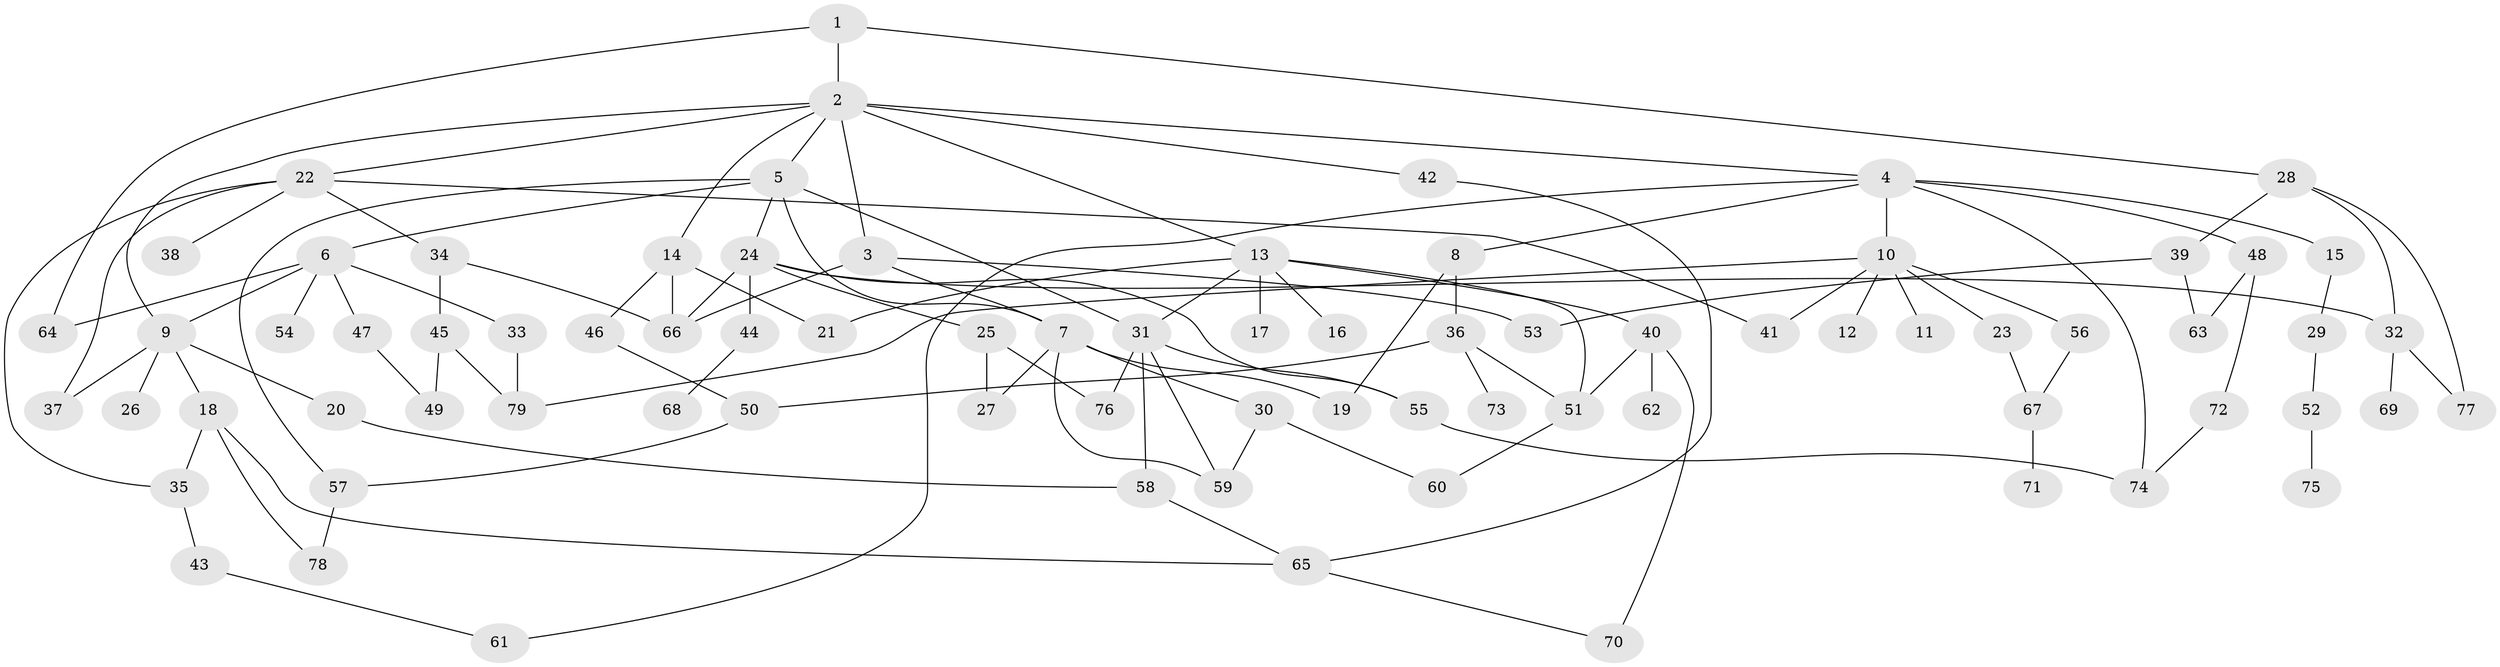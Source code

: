 // Generated by graph-tools (version 1.1) at 2025/00/03/09/25 03:00:59]
// undirected, 79 vertices, 116 edges
graph export_dot {
graph [start="1"]
  node [color=gray90,style=filled];
  1;
  2;
  3;
  4;
  5;
  6;
  7;
  8;
  9;
  10;
  11;
  12;
  13;
  14;
  15;
  16;
  17;
  18;
  19;
  20;
  21;
  22;
  23;
  24;
  25;
  26;
  27;
  28;
  29;
  30;
  31;
  32;
  33;
  34;
  35;
  36;
  37;
  38;
  39;
  40;
  41;
  42;
  43;
  44;
  45;
  46;
  47;
  48;
  49;
  50;
  51;
  52;
  53;
  54;
  55;
  56;
  57;
  58;
  59;
  60;
  61;
  62;
  63;
  64;
  65;
  66;
  67;
  68;
  69;
  70;
  71;
  72;
  73;
  74;
  75;
  76;
  77;
  78;
  79;
  1 -- 2;
  1 -- 28;
  1 -- 64;
  2 -- 3;
  2 -- 4;
  2 -- 5;
  2 -- 9;
  2 -- 13;
  2 -- 14;
  2 -- 22;
  2 -- 42;
  3 -- 7;
  3 -- 66;
  3 -- 53;
  4 -- 8;
  4 -- 10;
  4 -- 15;
  4 -- 48;
  4 -- 74;
  4 -- 61;
  5 -- 6;
  5 -- 24;
  5 -- 31;
  5 -- 57;
  5 -- 7;
  6 -- 33;
  6 -- 47;
  6 -- 54;
  6 -- 64;
  6 -- 9;
  7 -- 30;
  7 -- 59;
  7 -- 27;
  7 -- 19;
  8 -- 19;
  8 -- 36;
  9 -- 18;
  9 -- 20;
  9 -- 26;
  9 -- 37;
  10 -- 11;
  10 -- 12;
  10 -- 23;
  10 -- 56;
  10 -- 79;
  10 -- 41;
  13 -- 16;
  13 -- 17;
  13 -- 31;
  13 -- 40;
  13 -- 51;
  13 -- 21;
  14 -- 21;
  14 -- 46;
  14 -- 66;
  15 -- 29;
  18 -- 78;
  18 -- 35;
  18 -- 65;
  20 -- 58;
  22 -- 34;
  22 -- 35;
  22 -- 38;
  22 -- 41;
  22 -- 37;
  23 -- 67;
  24 -- 25;
  24 -- 32;
  24 -- 44;
  24 -- 55;
  24 -- 66;
  25 -- 27;
  25 -- 76;
  28 -- 39;
  28 -- 77;
  28 -- 32;
  29 -- 52;
  30 -- 60;
  30 -- 59;
  31 -- 59;
  31 -- 76;
  31 -- 55;
  31 -- 58;
  32 -- 69;
  32 -- 77;
  33 -- 79;
  34 -- 45;
  34 -- 66;
  35 -- 43;
  36 -- 50;
  36 -- 73;
  36 -- 51;
  39 -- 53;
  39 -- 63;
  40 -- 62;
  40 -- 70;
  40 -- 51;
  42 -- 65;
  43 -- 61;
  44 -- 68;
  45 -- 49;
  45 -- 79;
  46 -- 50;
  47 -- 49;
  48 -- 63;
  48 -- 72;
  50 -- 57;
  51 -- 60;
  52 -- 75;
  55 -- 74;
  56 -- 67;
  57 -- 78;
  58 -- 65;
  65 -- 70;
  67 -- 71;
  72 -- 74;
}
